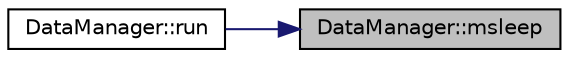digraph "DataManager::msleep"
{
 // LATEX_PDF_SIZE
  edge [fontname="Helvetica",fontsize="10",labelfontname="Helvetica",labelfontsize="10"];
  node [fontname="Helvetica",fontsize="10",shape=record];
  rankdir="RL";
  Node1 [label="DataManager::msleep",height=0.2,width=0.4,color="black", fillcolor="grey75", style="filled", fontcolor="black",tooltip="waiting delay"];
  Node1 -> Node2 [dir="back",color="midnightblue",fontsize="10",style="solid",fontname="Helvetica"];
  Node2 [label="DataManager::run",height=0.2,width=0.4,color="black", fillcolor="white", style="filled",URL="$class_data_manager.html#aab0d3db3b3394f97a2f076a960fc1852",tooltip="called function when the thread start"];
}
